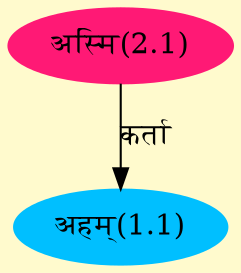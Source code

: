 digraph G{
rankdir=BT;
 compound=true;
 bgcolor="lemonchiffon1";
Node1_1 [style=filled, color="#00BFFF" label = "अहम्(1.1)"]
Node2_1 [style=filled, color="#FF1975" label = "अस्मि(2.1)"]
/* Start of Relations section */

Node1_1 -> Node2_1 [  label="कर्ता"  dir="back" ]
}
